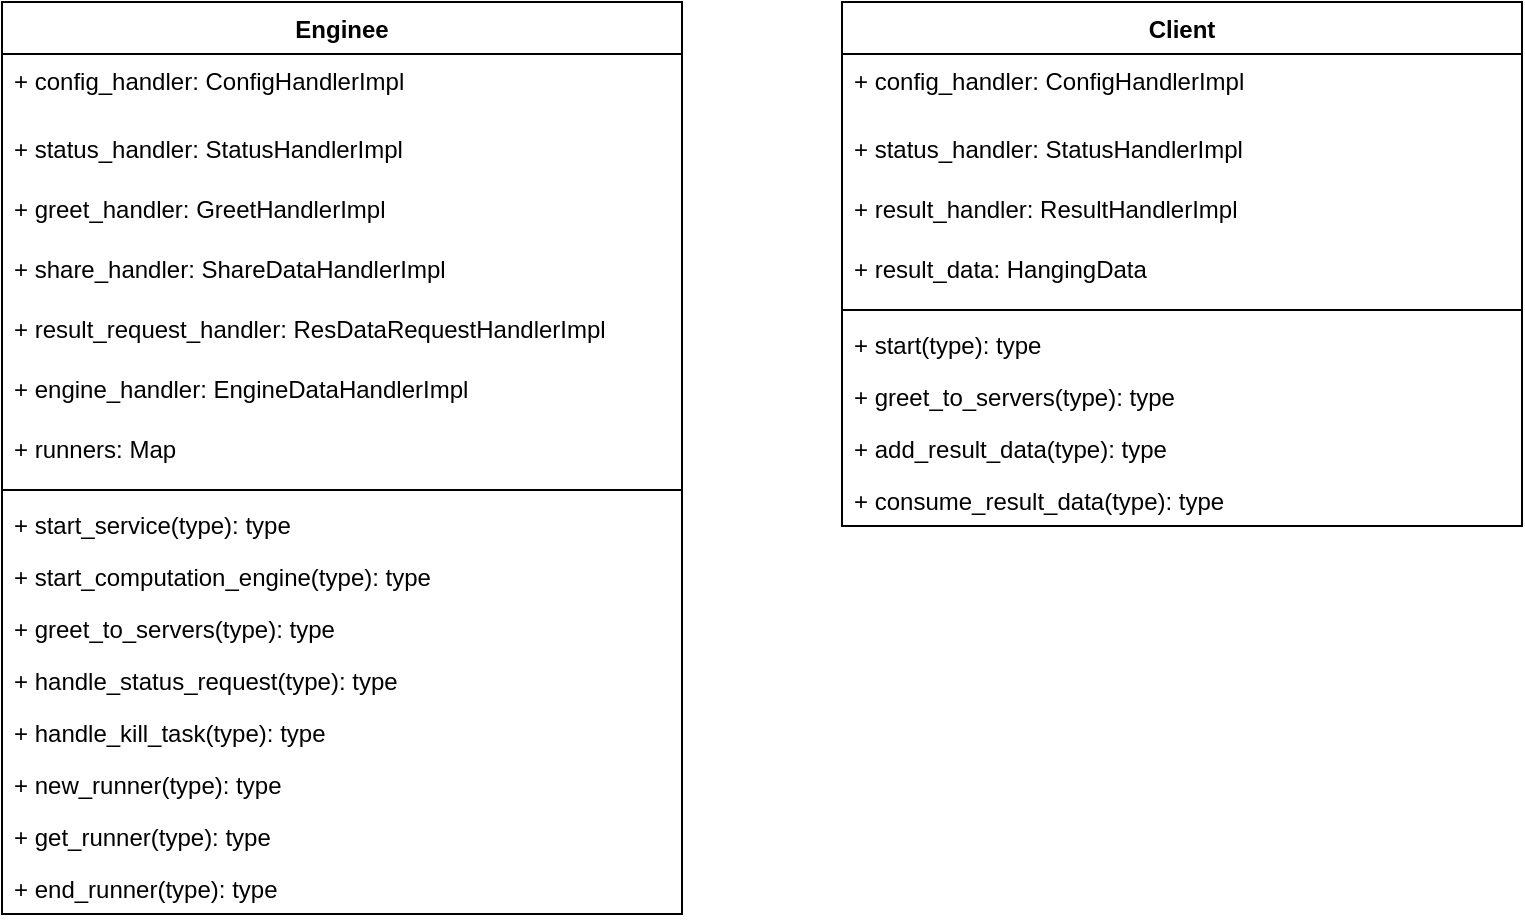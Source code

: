 <mxfile version="10.5.9" type="github"><diagram id="vezT0q3m_G6Wjcu6z0Cg" name="Page-1"><mxGraphModel dx="1158" dy="749" grid="1" gridSize="10" guides="1" tooltips="1" connect="1" arrows="1" fold="1" page="1" pageScale="1" pageWidth="827" pageHeight="1169" math="0" shadow="0"><root><mxCell id="0"/><mxCell id="1" parent="0"/><mxCell id="C755upgWkWtxwzx4Oi1G-1" value="Enginee" style="swimlane;fontStyle=1;align=center;verticalAlign=top;childLayout=stackLayout;horizontal=1;startSize=26;horizontalStack=0;resizeParent=1;resizeParentMax=0;resizeLast=0;collapsible=1;marginBottom=0;" parent="1" vertex="1"><mxGeometry x="60" y="180" width="340" height="456" as="geometry"/></mxCell><mxCell id="C755upgWkWtxwzx4Oi1G-2" value="+ config_handler: ConfigHandlerImpl" style="text;strokeColor=none;fillColor=none;align=left;verticalAlign=top;spacingLeft=4;spacingRight=4;overflow=hidden;rotatable=0;points=[[0,0.5],[1,0.5]];portConstraint=eastwest;" parent="C755upgWkWtxwzx4Oi1G-1" vertex="1"><mxGeometry y="26" width="340" height="34" as="geometry"/></mxCell><mxCell id="C755upgWkWtxwzx4Oi1G-5" value="+ status_handler: StatusHandlerImpl" style="text;strokeColor=none;fillColor=none;align=left;verticalAlign=top;spacingLeft=4;spacingRight=4;overflow=hidden;rotatable=0;points=[[0,0.5],[1,0.5]];portConstraint=eastwest;" parent="C755upgWkWtxwzx4Oi1G-1" vertex="1"><mxGeometry y="60" width="340" height="30" as="geometry"/></mxCell><mxCell id="C755upgWkWtxwzx4Oi1G-9" value="+ greet_handler: GreetHandlerImpl&#10;" style="text;strokeColor=none;fillColor=none;align=left;verticalAlign=top;spacingLeft=4;spacingRight=4;overflow=hidden;rotatable=0;points=[[0,0.5],[1,0.5]];portConstraint=eastwest;" parent="C755upgWkWtxwzx4Oi1G-1" vertex="1"><mxGeometry y="90" width="340" height="30" as="geometry"/></mxCell><mxCell id="C755upgWkWtxwzx4Oi1G-10" value="+ share_handler: ShareDataHandlerImpl&#10;" style="text;strokeColor=none;fillColor=none;align=left;verticalAlign=top;spacingLeft=4;spacingRight=4;overflow=hidden;rotatable=0;points=[[0,0.5],[1,0.5]];portConstraint=eastwest;" parent="C755upgWkWtxwzx4Oi1G-1" vertex="1"><mxGeometry y="120" width="340" height="30" as="geometry"/></mxCell><mxCell id="C755upgWkWtxwzx4Oi1G-11" value="+ result_request_handler: ResDataRequestHandlerImpl" style="text;strokeColor=none;fillColor=none;align=left;verticalAlign=top;spacingLeft=4;spacingRight=4;overflow=hidden;rotatable=0;points=[[0,0.5],[1,0.5]];portConstraint=eastwest;" parent="C755upgWkWtxwzx4Oi1G-1" vertex="1"><mxGeometry y="150" width="340" height="30" as="geometry"/></mxCell><mxCell id="C755upgWkWtxwzx4Oi1G-12" value="+ engine_handler: EngineDataHandlerImpl" style="text;strokeColor=none;fillColor=none;align=left;verticalAlign=top;spacingLeft=4;spacingRight=4;overflow=hidden;rotatable=0;points=[[0,0.5],[1,0.5]];portConstraint=eastwest;" parent="C755upgWkWtxwzx4Oi1G-1" vertex="1"><mxGeometry y="180" width="340" height="30" as="geometry"/></mxCell><mxCell id="ujN1MgbeR2P10yQIVyQJ-2" value="+ runners: Map&#10;" style="text;strokeColor=none;fillColor=none;align=left;verticalAlign=top;spacingLeft=4;spacingRight=4;overflow=hidden;rotatable=0;points=[[0,0.5],[1,0.5]];portConstraint=eastwest;" vertex="1" parent="C755upgWkWtxwzx4Oi1G-1"><mxGeometry y="210" width="340" height="30" as="geometry"/></mxCell><mxCell id="C755upgWkWtxwzx4Oi1G-3" value="" style="line;strokeWidth=1;fillColor=none;align=left;verticalAlign=middle;spacingTop=-1;spacingLeft=3;spacingRight=3;rotatable=0;labelPosition=right;points=[];portConstraint=eastwest;" parent="C755upgWkWtxwzx4Oi1G-1" vertex="1"><mxGeometry y="240" width="340" height="8" as="geometry"/></mxCell><mxCell id="C755upgWkWtxwzx4Oi1G-4" value="+ start_service(type): type&#10;" style="text;strokeColor=none;fillColor=none;align=left;verticalAlign=top;spacingLeft=4;spacingRight=4;overflow=hidden;rotatable=0;points=[[0,0.5],[1,0.5]];portConstraint=eastwest;" parent="C755upgWkWtxwzx4Oi1G-1" vertex="1"><mxGeometry y="248" width="340" height="26" as="geometry"/></mxCell><mxCell id="ujN1MgbeR2P10yQIVyQJ-1" value="+ start_computation_engine(type): type&#10;" style="text;strokeColor=none;fillColor=none;align=left;verticalAlign=top;spacingLeft=4;spacingRight=4;overflow=hidden;rotatable=0;points=[[0,0.5],[1,0.5]];portConstraint=eastwest;" vertex="1" parent="C755upgWkWtxwzx4Oi1G-1"><mxGeometry y="274" width="340" height="26" as="geometry"/></mxCell><mxCell id="ujN1MgbeR2P10yQIVyQJ-19" value="+ greet_to_servers(type): type&#10;" style="text;strokeColor=none;fillColor=none;align=left;verticalAlign=top;spacingLeft=4;spacingRight=4;overflow=hidden;rotatable=0;points=[[0,0.5],[1,0.5]];portConstraint=eastwest;" vertex="1" parent="C755upgWkWtxwzx4Oi1G-1"><mxGeometry y="300" width="340" height="26" as="geometry"/></mxCell><mxCell id="ujN1MgbeR2P10yQIVyQJ-17" value="+ handle_status_request(type): type&#10;" style="text;strokeColor=none;fillColor=none;align=left;verticalAlign=top;spacingLeft=4;spacingRight=4;overflow=hidden;rotatable=0;points=[[0,0.5],[1,0.5]];portConstraint=eastwest;" vertex="1" parent="C755upgWkWtxwzx4Oi1G-1"><mxGeometry y="326" width="340" height="26" as="geometry"/></mxCell><mxCell id="ujN1MgbeR2P10yQIVyQJ-18" value="+ handle_kill_task(type): type&#10;" style="text;strokeColor=none;fillColor=none;align=left;verticalAlign=top;spacingLeft=4;spacingRight=4;overflow=hidden;rotatable=0;points=[[0,0.5],[1,0.5]];portConstraint=eastwest;" vertex="1" parent="C755upgWkWtxwzx4Oi1G-1"><mxGeometry y="352" width="340" height="26" as="geometry"/></mxCell><mxCell id="ujN1MgbeR2P10yQIVyQJ-20" value="+ new_runner(type): type&#10;" style="text;strokeColor=none;fillColor=none;align=left;verticalAlign=top;spacingLeft=4;spacingRight=4;overflow=hidden;rotatable=0;points=[[0,0.5],[1,0.5]];portConstraint=eastwest;" vertex="1" parent="C755upgWkWtxwzx4Oi1G-1"><mxGeometry y="378" width="340" height="26" as="geometry"/></mxCell><mxCell id="ujN1MgbeR2P10yQIVyQJ-21" value="+ get_runner(type): type&#10;" style="text;strokeColor=none;fillColor=none;align=left;verticalAlign=top;spacingLeft=4;spacingRight=4;overflow=hidden;rotatable=0;points=[[0,0.5],[1,0.5]];portConstraint=eastwest;" vertex="1" parent="C755upgWkWtxwzx4Oi1G-1"><mxGeometry y="404" width="340" height="26" as="geometry"/></mxCell><mxCell id="ujN1MgbeR2P10yQIVyQJ-22" value="+ end_runner(type): type&#10;" style="text;strokeColor=none;fillColor=none;align=left;verticalAlign=top;spacingLeft=4;spacingRight=4;overflow=hidden;rotatable=0;points=[[0,0.5],[1,0.5]];portConstraint=eastwest;" vertex="1" parent="C755upgWkWtxwzx4Oi1G-1"><mxGeometry y="430" width="340" height="26" as="geometry"/></mxCell><mxCell id="ujN1MgbeR2P10yQIVyQJ-3" value="Client" style="swimlane;fontStyle=1;align=center;verticalAlign=top;childLayout=stackLayout;horizontal=1;startSize=26;horizontalStack=0;resizeParent=1;resizeParentMax=0;resizeLast=0;collapsible=1;marginBottom=0;" vertex="1" parent="1"><mxGeometry x="480" y="180" width="340" height="262" as="geometry"/></mxCell><mxCell id="ujN1MgbeR2P10yQIVyQJ-4" value="+ config_handler: ConfigHandlerImpl" style="text;strokeColor=none;fillColor=none;align=left;verticalAlign=top;spacingLeft=4;spacingRight=4;overflow=hidden;rotatable=0;points=[[0,0.5],[1,0.5]];portConstraint=eastwest;" vertex="1" parent="ujN1MgbeR2P10yQIVyQJ-3"><mxGeometry y="26" width="340" height="34" as="geometry"/></mxCell><mxCell id="ujN1MgbeR2P10yQIVyQJ-5" value="+ status_handler: StatusHandlerImpl" style="text;strokeColor=none;fillColor=none;align=left;verticalAlign=top;spacingLeft=4;spacingRight=4;overflow=hidden;rotatable=0;points=[[0,0.5],[1,0.5]];portConstraint=eastwest;" vertex="1" parent="ujN1MgbeR2P10yQIVyQJ-3"><mxGeometry y="60" width="340" height="30" as="geometry"/></mxCell><mxCell id="ujN1MgbeR2P10yQIVyQJ-6" value="+ result_handler: ResultHandlerImpl&#10;" style="text;strokeColor=none;fillColor=none;align=left;verticalAlign=top;spacingLeft=4;spacingRight=4;overflow=hidden;rotatable=0;points=[[0,0.5],[1,0.5]];portConstraint=eastwest;" vertex="1" parent="ujN1MgbeR2P10yQIVyQJ-3"><mxGeometry y="90" width="340" height="30" as="geometry"/></mxCell><mxCell id="ujN1MgbeR2P10yQIVyQJ-10" value="+ result_data: HangingData&#10;" style="text;strokeColor=none;fillColor=none;align=left;verticalAlign=top;spacingLeft=4;spacingRight=4;overflow=hidden;rotatable=0;points=[[0,0.5],[1,0.5]];portConstraint=eastwest;" vertex="1" parent="ujN1MgbeR2P10yQIVyQJ-3"><mxGeometry y="120" width="340" height="30" as="geometry"/></mxCell><mxCell id="ujN1MgbeR2P10yQIVyQJ-11" value="" style="line;strokeWidth=1;fillColor=none;align=left;verticalAlign=middle;spacingTop=-1;spacingLeft=3;spacingRight=3;rotatable=0;labelPosition=right;points=[];portConstraint=eastwest;" vertex="1" parent="ujN1MgbeR2P10yQIVyQJ-3"><mxGeometry y="150" width="340" height="8" as="geometry"/></mxCell><mxCell id="ujN1MgbeR2P10yQIVyQJ-12" value="+ start(type): type&#10;" style="text;strokeColor=none;fillColor=none;align=left;verticalAlign=top;spacingLeft=4;spacingRight=4;overflow=hidden;rotatable=0;points=[[0,0.5],[1,0.5]];portConstraint=eastwest;" vertex="1" parent="ujN1MgbeR2P10yQIVyQJ-3"><mxGeometry y="158" width="340" height="26" as="geometry"/></mxCell><mxCell id="ujN1MgbeR2P10yQIVyQJ-16" value="+ greet_to_servers(type): type&#10;" style="text;strokeColor=none;fillColor=none;align=left;verticalAlign=top;spacingLeft=4;spacingRight=4;overflow=hidden;rotatable=0;points=[[0,0.5],[1,0.5]];portConstraint=eastwest;" vertex="1" parent="ujN1MgbeR2P10yQIVyQJ-3"><mxGeometry y="184" width="340" height="26" as="geometry"/></mxCell><mxCell id="ujN1MgbeR2P10yQIVyQJ-13" value="+ add_result_data(type): type&#10;" style="text;strokeColor=none;fillColor=none;align=left;verticalAlign=top;spacingLeft=4;spacingRight=4;overflow=hidden;rotatable=0;points=[[0,0.5],[1,0.5]];portConstraint=eastwest;" vertex="1" parent="ujN1MgbeR2P10yQIVyQJ-3"><mxGeometry y="210" width="340" height="26" as="geometry"/></mxCell><mxCell id="ujN1MgbeR2P10yQIVyQJ-15" value="+ consume_result_data(type): type&#10;" style="text;strokeColor=none;fillColor=none;align=left;verticalAlign=top;spacingLeft=4;spacingRight=4;overflow=hidden;rotatable=0;points=[[0,0.5],[1,0.5]];portConstraint=eastwest;" vertex="1" parent="ujN1MgbeR2P10yQIVyQJ-3"><mxGeometry y="236" width="340" height="26" as="geometry"/></mxCell></root></mxGraphModel></diagram></mxfile>